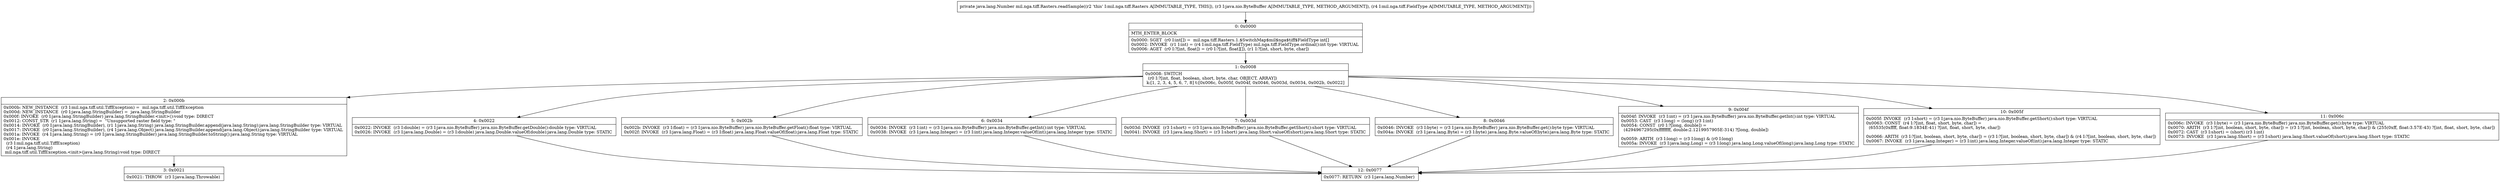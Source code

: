 digraph "CFG formil.nga.tiff.Rasters.readSample(Ljava\/nio\/ByteBuffer;Lmil\/nga\/tiff\/FieldType;)Ljava\/lang\/Number;" {
Node_0 [shape=record,label="{0\:\ 0x0000|MTH_ENTER_BLOCK\l|0x0000: SGET  (r0 I:int[]) =  mil.nga.tiff.Rasters.1.$SwitchMap$mil$nga$tiff$FieldType int[] \l0x0002: INVOKE  (r1 I:int) = (r4 I:mil.nga.tiff.FieldType) mil.nga.tiff.FieldType.ordinal():int type: VIRTUAL \l0x0006: AGET  (r0 I:?[int, float]) = (r0 I:?[int, float][]), (r1 I:?[int, short, byte, char]) \l}"];
Node_1 [shape=record,label="{1\:\ 0x0008|0x0008: SWITCH  \l  (r0 I:?[int, float, boolean, short, byte, char, OBJECT, ARRAY])\l k:[1, 2, 3, 4, 5, 6, 7, 8] t:[0x006c, 0x005f, 0x004f, 0x0046, 0x003d, 0x0034, 0x002b, 0x0022] \l}"];
Node_2 [shape=record,label="{2\:\ 0x000b|0x000b: NEW_INSTANCE  (r3 I:mil.nga.tiff.util.TiffException) =  mil.nga.tiff.util.TiffException \l0x000d: NEW_INSTANCE  (r0 I:java.lang.StringBuilder) =  java.lang.StringBuilder \l0x000f: INVOKE  (r0 I:java.lang.StringBuilder) java.lang.StringBuilder.\<init\>():void type: DIRECT \l0x0012: CONST_STR  (r1 I:java.lang.String) =  \"Unsupported raster field type: \" \l0x0014: INVOKE  (r0 I:java.lang.StringBuilder), (r1 I:java.lang.String) java.lang.StringBuilder.append(java.lang.String):java.lang.StringBuilder type: VIRTUAL \l0x0017: INVOKE  (r0 I:java.lang.StringBuilder), (r4 I:java.lang.Object) java.lang.StringBuilder.append(java.lang.Object):java.lang.StringBuilder type: VIRTUAL \l0x001a: INVOKE  (r4 I:java.lang.String) = (r0 I:java.lang.StringBuilder) java.lang.StringBuilder.toString():java.lang.String type: VIRTUAL \l0x001e: INVOKE  \l  (r3 I:mil.nga.tiff.util.TiffException)\l  (r4 I:java.lang.String)\l mil.nga.tiff.util.TiffException.\<init\>(java.lang.String):void type: DIRECT \l}"];
Node_3 [shape=record,label="{3\:\ 0x0021|0x0021: THROW  (r3 I:java.lang.Throwable) \l}"];
Node_4 [shape=record,label="{4\:\ 0x0022|0x0022: INVOKE  (r3 I:double) = (r3 I:java.nio.ByteBuffer) java.nio.ByteBuffer.getDouble():double type: VIRTUAL \l0x0026: INVOKE  (r3 I:java.lang.Double) = (r3 I:double) java.lang.Double.valueOf(double):java.lang.Double type: STATIC \l}"];
Node_5 [shape=record,label="{5\:\ 0x002b|0x002b: INVOKE  (r3 I:float) = (r3 I:java.nio.ByteBuffer) java.nio.ByteBuffer.getFloat():float type: VIRTUAL \l0x002f: INVOKE  (r3 I:java.lang.Float) = (r3 I:float) java.lang.Float.valueOf(float):java.lang.Float type: STATIC \l}"];
Node_6 [shape=record,label="{6\:\ 0x0034|0x0034: INVOKE  (r3 I:int) = (r3 I:java.nio.ByteBuffer) java.nio.ByteBuffer.getInt():int type: VIRTUAL \l0x0038: INVOKE  (r3 I:java.lang.Integer) = (r3 I:int) java.lang.Integer.valueOf(int):java.lang.Integer type: STATIC \l}"];
Node_7 [shape=record,label="{7\:\ 0x003d|0x003d: INVOKE  (r3 I:short) = (r3 I:java.nio.ByteBuffer) java.nio.ByteBuffer.getShort():short type: VIRTUAL \l0x0041: INVOKE  (r3 I:java.lang.Short) = (r3 I:short) java.lang.Short.valueOf(short):java.lang.Short type: STATIC \l}"];
Node_8 [shape=record,label="{8\:\ 0x0046|0x0046: INVOKE  (r3 I:byte) = (r3 I:java.nio.ByteBuffer) java.nio.ByteBuffer.get():byte type: VIRTUAL \l0x004a: INVOKE  (r3 I:java.lang.Byte) = (r3 I:byte) java.lang.Byte.valueOf(byte):java.lang.Byte type: STATIC \l}"];
Node_9 [shape=record,label="{9\:\ 0x004f|0x004f: INVOKE  (r3 I:int) = (r3 I:java.nio.ByteBuffer) java.nio.ByteBuffer.getInt():int type: VIRTUAL \l0x0053: CAST  (r3 I:long) = (long) (r3 I:int) \l0x0054: CONST  (r0 I:?[long, double]) = \l  (4294967295(0xffffffff, double:2.1219957905E\-314) ?[long, double])\l \l0x0059: ARITH  (r3 I:long) = (r3 I:long) & (r0 I:long) \l0x005a: INVOKE  (r3 I:java.lang.Long) = (r3 I:long) java.lang.Long.valueOf(long):java.lang.Long type: STATIC \l}"];
Node_10 [shape=record,label="{10\:\ 0x005f|0x005f: INVOKE  (r3 I:short) = (r3 I:java.nio.ByteBuffer) java.nio.ByteBuffer.getShort():short type: VIRTUAL \l0x0063: CONST  (r4 I:?[int, float, short, byte, char]) = \l  (65535(0xffff, float:9.1834E\-41) ?[int, float, short, byte, char])\l \l0x0066: ARITH  (r3 I:?[int, boolean, short, byte, char]) = (r3 I:?[int, boolean, short, byte, char]) & (r4 I:?[int, boolean, short, byte, char]) \l0x0067: INVOKE  (r3 I:java.lang.Integer) = (r3 I:int) java.lang.Integer.valueOf(int):java.lang.Integer type: STATIC \l}"];
Node_11 [shape=record,label="{11\:\ 0x006c|0x006c: INVOKE  (r3 I:byte) = (r3 I:java.nio.ByteBuffer) java.nio.ByteBuffer.get():byte type: VIRTUAL \l0x0070: ARITH  (r3 I:?[int, boolean, short, byte, char]) = (r3 I:?[int, boolean, short, byte, char]) & (255(0xff, float:3.57E\-43) ?[int, float, short, byte, char]) \l0x0072: CAST  (r3 I:short) = (short) (r3 I:int) \l0x0073: INVOKE  (r3 I:java.lang.Short) = (r3 I:short) java.lang.Short.valueOf(short):java.lang.Short type: STATIC \l}"];
Node_12 [shape=record,label="{12\:\ 0x0077|0x0077: RETURN  (r3 I:java.lang.Number) \l}"];
MethodNode[shape=record,label="{private java.lang.Number mil.nga.tiff.Rasters.readSample((r2 'this' I:mil.nga.tiff.Rasters A[IMMUTABLE_TYPE, THIS]), (r3 I:java.nio.ByteBuffer A[IMMUTABLE_TYPE, METHOD_ARGUMENT]), (r4 I:mil.nga.tiff.FieldType A[IMMUTABLE_TYPE, METHOD_ARGUMENT])) }"];
MethodNode -> Node_0;
Node_0 -> Node_1;
Node_1 -> Node_2;
Node_1 -> Node_4;
Node_1 -> Node_5;
Node_1 -> Node_6;
Node_1 -> Node_7;
Node_1 -> Node_8;
Node_1 -> Node_9;
Node_1 -> Node_10;
Node_1 -> Node_11;
Node_2 -> Node_3;
Node_4 -> Node_12;
Node_5 -> Node_12;
Node_6 -> Node_12;
Node_7 -> Node_12;
Node_8 -> Node_12;
Node_9 -> Node_12;
Node_10 -> Node_12;
Node_11 -> Node_12;
}

